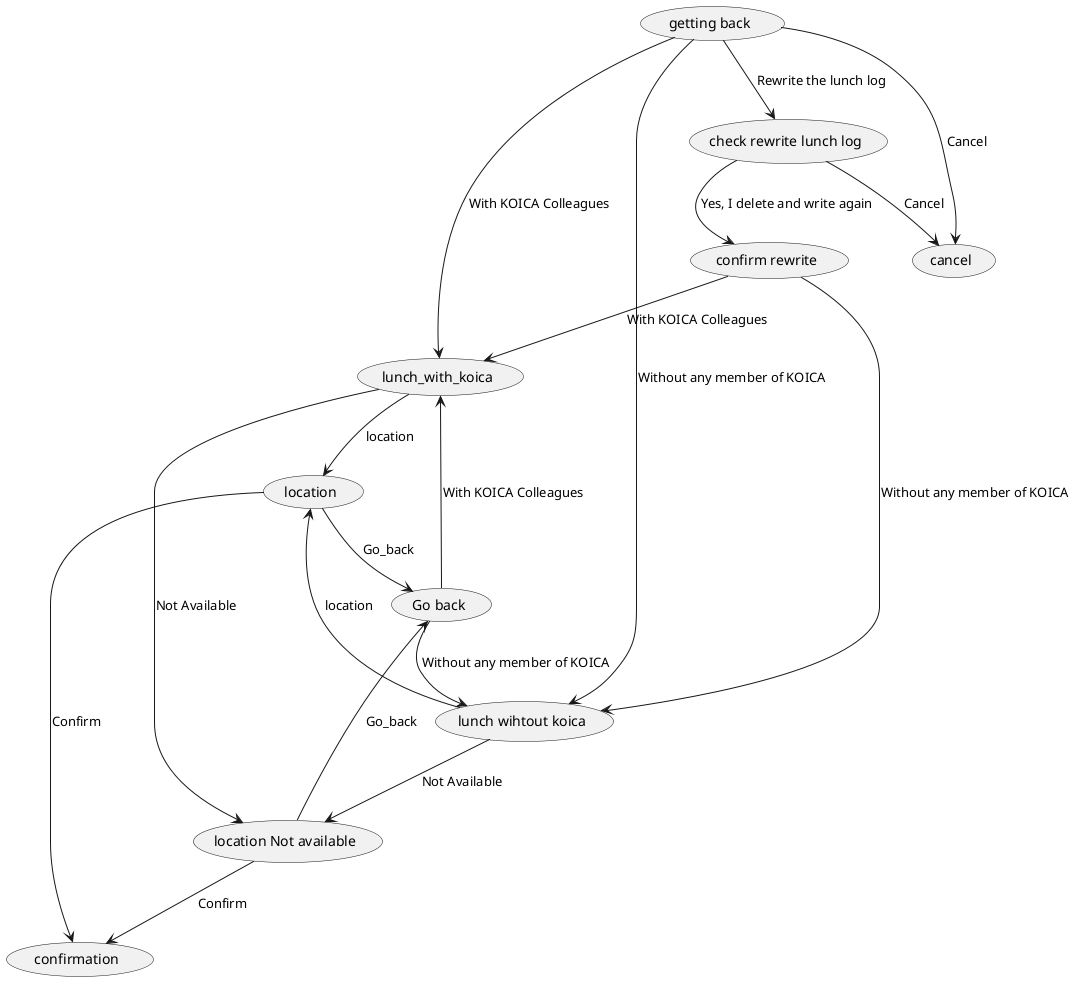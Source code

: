 @startuml
'default
top to bottom direction
(getting back) --> (lunch_with_koica): With KOICA Colleagues
(getting back) --> (lunch wihtout koica): Without any member of KOICA
(getting back) --> (check rewrite lunch log): Rewrite the lunch log
(getting back) --> (cancel): Cancel
(lunch_with_koica) --> (location): location
(lunch_with_koica) --> (location Not available): Not Available
(location) --> (confirmation): Confirm
(location) --> (Go back): Go_back
(Go back) --> (lunch_with_koica): With KOICA Colleagues
(Go back) --> (lunch wihtout koica): Without any member of KOICA
(lunch wihtout koica) --> (location): location
(lunch wihtout koica) --> (location Not available): Not Available
(location Not available) --> (confirmation): Confirm
(location Not available) --> (Go back): Go_back
(check rewrite lunch log) --> (confirm rewrite): Yes, I delete and write again
(check rewrite lunch log) --> (cancel): Cancel
(confirm rewrite) --> (lunch_with_koica): With KOICA Colleagues
(confirm rewrite) --> (lunch wihtout koica): Without any member of KOICA
@enduml